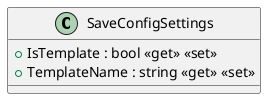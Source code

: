 @startuml
class SaveConfigSettings {
    + IsTemplate : bool <<get>> <<set>>
    + TemplateName : string <<get>> <<set>>
}
@enduml
